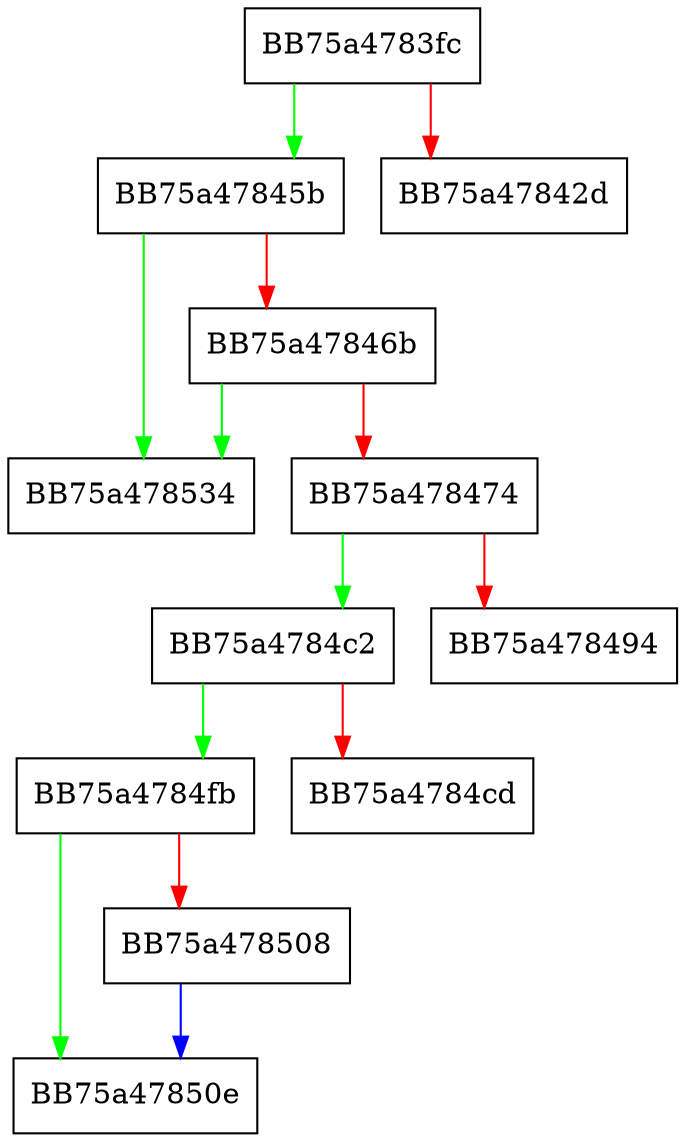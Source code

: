digraph DeSerialize {
  node [shape="box"];
  graph [splines=ortho];
  BB75a4783fc -> BB75a47845b [color="green"];
  BB75a4783fc -> BB75a47842d [color="red"];
  BB75a47845b -> BB75a478534 [color="green"];
  BB75a47845b -> BB75a47846b [color="red"];
  BB75a47846b -> BB75a478534 [color="green"];
  BB75a47846b -> BB75a478474 [color="red"];
  BB75a478474 -> BB75a4784c2 [color="green"];
  BB75a478474 -> BB75a478494 [color="red"];
  BB75a4784c2 -> BB75a4784fb [color="green"];
  BB75a4784c2 -> BB75a4784cd [color="red"];
  BB75a4784fb -> BB75a47850e [color="green"];
  BB75a4784fb -> BB75a478508 [color="red"];
  BB75a478508 -> BB75a47850e [color="blue"];
}
